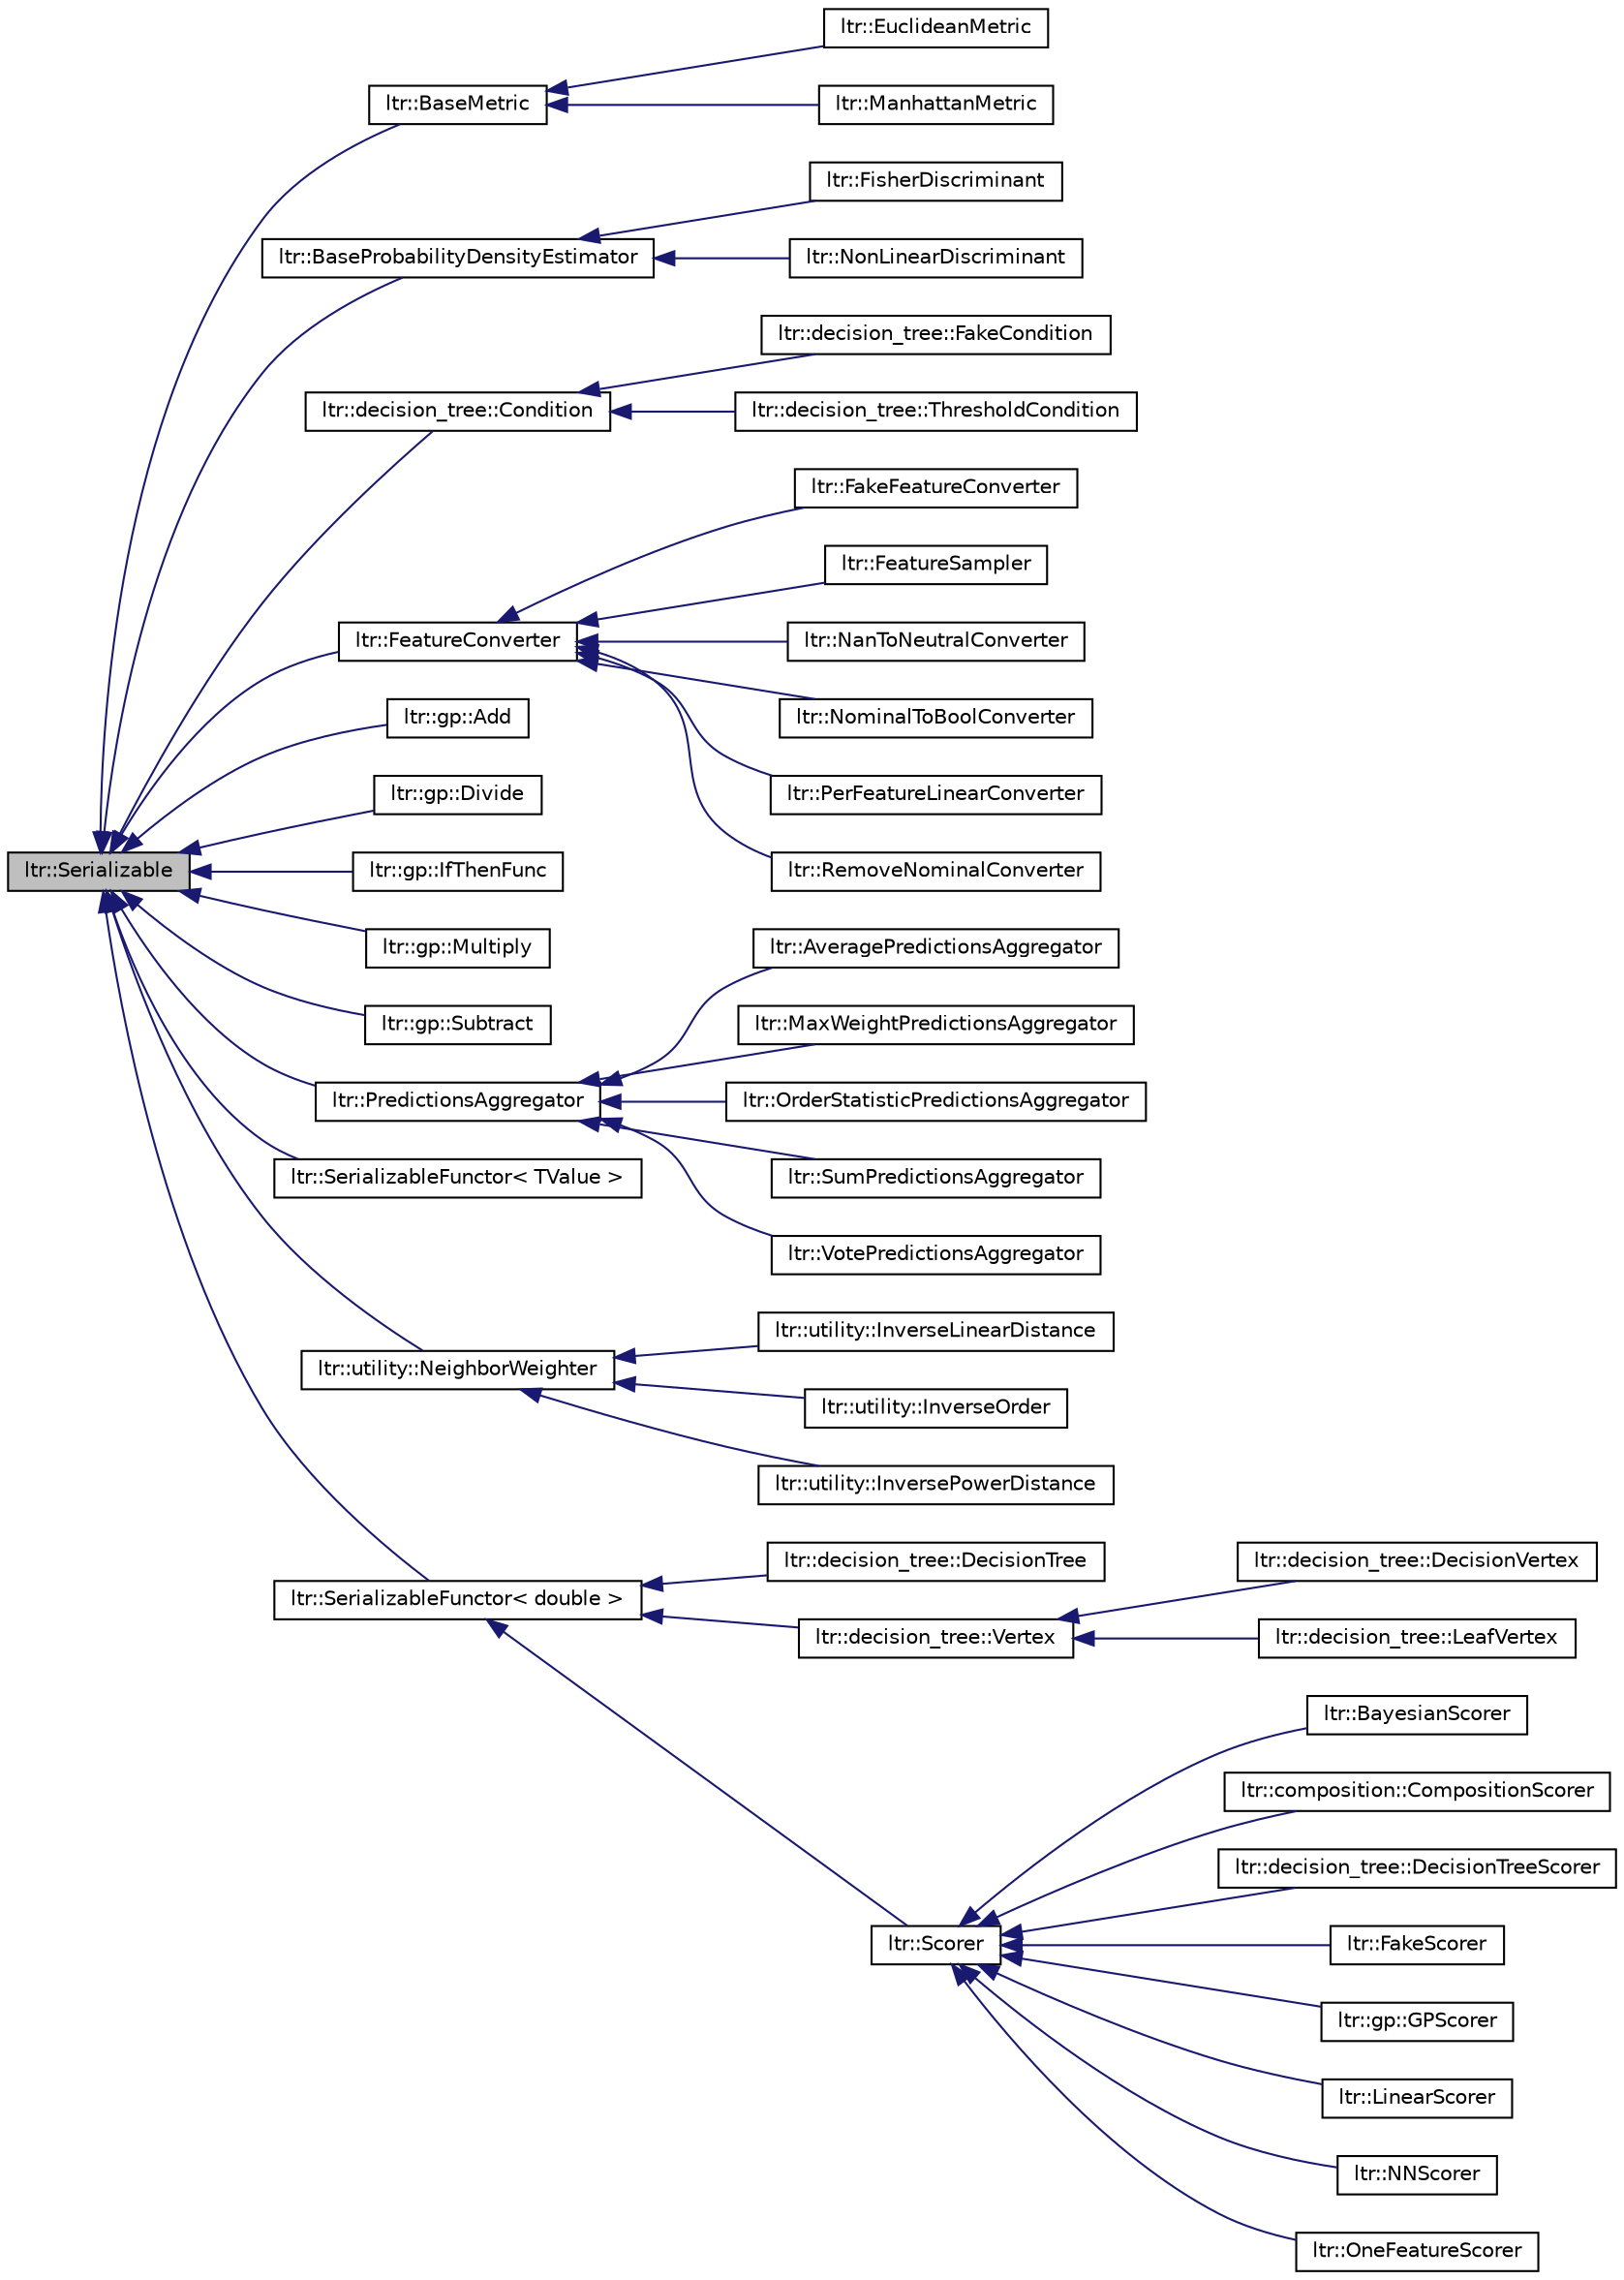 digraph G
{
  edge [fontname="Helvetica",fontsize="10",labelfontname="Helvetica",labelfontsize="10"];
  node [fontname="Helvetica",fontsize="10",shape=record];
  rankdir="LR";
  Node1 [label="ltr::Serializable",height=0.2,width=0.4,color="black", fillcolor="grey75", style="filled" fontcolor="black"];
  Node1 -> Node2 [dir="back",color="midnightblue",fontsize="10",style="solid",fontname="Helvetica"];
  Node2 [label="ltr::BaseMetric",height=0.2,width=0.4,color="black", fillcolor="white", style="filled",URL="$classltr_1_1_base_metric.html"];
  Node2 -> Node3 [dir="back",color="midnightblue",fontsize="10",style="solid",fontname="Helvetica"];
  Node3 [label="ltr::EuclideanMetric",height=0.2,width=0.4,color="black", fillcolor="white", style="filled",URL="$classltr_1_1_euclidean_metric.html"];
  Node2 -> Node4 [dir="back",color="midnightblue",fontsize="10",style="solid",fontname="Helvetica"];
  Node4 [label="ltr::ManhattanMetric",height=0.2,width=0.4,color="black", fillcolor="white", style="filled",URL="$classltr_1_1_manhattan_metric.html"];
  Node1 -> Node5 [dir="back",color="midnightblue",fontsize="10",style="solid",fontname="Helvetica"];
  Node5 [label="ltr::BaseProbabilityDensityEstimator",height=0.2,width=0.4,color="black", fillcolor="white", style="filled",URL="$classltr_1_1_base_probability_density_estimator.html",tooltip="Simple interface of the probability density estimator."];
  Node5 -> Node6 [dir="back",color="midnightblue",fontsize="10",style="solid",fontname="Helvetica"];
  Node6 [label="ltr::FisherDiscriminant",height=0.2,width=0.4,color="black", fillcolor="white", style="filled",URL="$classltr_1_1_fisher_discriminant.html",tooltip="probability density estimator that uses Fisher Linear Discriminant approach"];
  Node5 -> Node7 [dir="back",color="midnightblue",fontsize="10",style="solid",fontname="Helvetica"];
  Node7 [label="ltr::NonLinearDiscriminant",height=0.2,width=0.4,color="black", fillcolor="white", style="filled",URL="$classltr_1_1_non_linear_discriminant.html",tooltip="probability density estimator that cannot be represented as linear separator"];
  Node1 -> Node8 [dir="back",color="midnightblue",fontsize="10",style="solid",fontname="Helvetica"];
  Node8 [label="ltr::decision_tree::Condition",height=0.2,width=0.4,color="black", fillcolor="white", style="filled",URL="$classltr_1_1decision__tree_1_1_condition.html"];
  Node8 -> Node9 [dir="back",color="midnightblue",fontsize="10",style="solid",fontname="Helvetica"];
  Node9 [label="ltr::decision_tree::FakeCondition",height=0.2,width=0.4,color="black", fillcolor="white", style="filled",URL="$classltr_1_1decision__tree_1_1_fake_condition.html"];
  Node8 -> Node10 [dir="back",color="midnightblue",fontsize="10",style="solid",fontname="Helvetica"];
  Node10 [label="ltr::decision_tree::ThresholdCondition",height=0.2,width=0.4,color="black", fillcolor="white", style="filled",URL="$classltr_1_1decision__tree_1_1_threshold_condition.html"];
  Node1 -> Node11 [dir="back",color="midnightblue",fontsize="10",style="solid",fontname="Helvetica"];
  Node11 [label="ltr::FeatureConverter",height=0.2,width=0.4,color="black", fillcolor="white", style="filled",URL="$classltr_1_1_feature_converter.html",tooltip="A base class for feature converters."];
  Node11 -> Node12 [dir="back",color="midnightblue",fontsize="10",style="solid",fontname="Helvetica"];
  Node12 [label="ltr::FakeFeatureConverter",height=0.2,width=0.4,color="black", fillcolor="white", style="filled",URL="$classltr_1_1_fake_feature_converter.html"];
  Node11 -> Node13 [dir="back",color="midnightblue",fontsize="10",style="solid",fontname="Helvetica"];
  Node13 [label="ltr::FeatureSampler",height=0.2,width=0.4,color="black", fillcolor="white", style="filled",URL="$classltr_1_1_feature_sampler.html",tooltip="Samples features with specified indices."];
  Node11 -> Node14 [dir="back",color="midnightblue",fontsize="10",style="solid",fontname="Helvetica"];
  Node14 [label="ltr::NanToNeutralConverter",height=0.2,width=0.4,color="black", fillcolor="white", style="filled",URL="$classltr_1_1_nan_to_neutral_converter.html"];
  Node11 -> Node15 [dir="back",color="midnightblue",fontsize="10",style="solid",fontname="Helvetica"];
  Node15 [label="ltr::NominalToBoolConverter",height=0.2,width=0.4,color="black", fillcolor="white", style="filled",URL="$classltr_1_1_nominal_to_bool_converter.html",tooltip="Converts nominal features to boolean."];
  Node11 -> Node16 [dir="back",color="midnightblue",fontsize="10",style="solid",fontname="Helvetica"];
  Node16 [label="ltr::PerFeatureLinearConverter",height=0.2,width=0.4,color="black", fillcolor="white", style="filled",URL="$classltr_1_1_per_feature_linear_converter.html",tooltip="Perform linear transformation of each feature."];
  Node11 -> Node17 [dir="back",color="midnightblue",fontsize="10",style="solid",fontname="Helvetica"];
  Node17 [label="ltr::RemoveNominalConverter",height=0.2,width=0.4,color="black", fillcolor="white", style="filled",URL="$classltr_1_1_remove_nominal_converter.html",tooltip="Remove all nominal features."];
  Node1 -> Node18 [dir="back",color="midnightblue",fontsize="10",style="solid",fontname="Helvetica"];
  Node18 [label="ltr::gp::Add",height=0.2,width=0.4,color="black", fillcolor="white", style="filled",URL="$classltr_1_1gp_1_1_add.html",tooltip="The Puppy::Primitive implements addition functor, it is used to build Puppy::trees from..."];
  Node1 -> Node19 [dir="back",color="midnightblue",fontsize="10",style="solid",fontname="Helvetica"];
  Node19 [label="ltr::gp::Divide",height=0.2,width=0.4,color="black", fillcolor="white", style="filled",URL="$classltr_1_1gp_1_1_divide.html",tooltip="The Puppy::Primitive implements division functor, it is used to build Puppy::trees from..."];
  Node1 -> Node20 [dir="back",color="midnightblue",fontsize="10",style="solid",fontname="Helvetica"];
  Node20 [label="ltr::gp::IfThenFunc",height=0.2,width=0.4,color="black", fillcolor="white", style="filled",URL="$classltr_1_1gp_1_1_if_then_func.html",tooltip="The Puppy::Primitive implements if-then-else functor, it is used to build Puppy::trees from..."];
  Node1 -> Node21 [dir="back",color="midnightblue",fontsize="10",style="solid",fontname="Helvetica"];
  Node21 [label="ltr::gp::Multiply",height=0.2,width=0.4,color="black", fillcolor="white", style="filled",URL="$classltr_1_1gp_1_1_multiply.html",tooltip="The Puppy::Primitive implements multiplication functor, it is used to build Puppy::trees from..."];
  Node1 -> Node22 [dir="back",color="midnightblue",fontsize="10",style="solid",fontname="Helvetica"];
  Node22 [label="ltr::gp::Subtract",height=0.2,width=0.4,color="black", fillcolor="white", style="filled",URL="$classltr_1_1gp_1_1_subtract.html",tooltip="The Puppy::Primitive implements subtraction functor, it is used to build Puppy::trees from..."];
  Node1 -> Node23 [dir="back",color="midnightblue",fontsize="10",style="solid",fontname="Helvetica"];
  Node23 [label="ltr::PredictionsAggregator",height=0.2,width=0.4,color="black", fillcolor="white", style="filled",URL="$classltr_1_1_predictions_aggregator.html"];
  Node23 -> Node24 [dir="back",color="midnightblue",fontsize="10",style="solid",fontname="Helvetica"];
  Node24 [label="ltr::AveragePredictionsAggregator",height=0.2,width=0.4,color="black", fillcolor="white", style="filled",URL="$classltr_1_1_average_predictions_aggregator.html"];
  Node23 -> Node25 [dir="back",color="midnightblue",fontsize="10",style="solid",fontname="Helvetica"];
  Node25 [label="ltr::MaxWeightPredictionsAggregator",height=0.2,width=0.4,color="black", fillcolor="white", style="filled",URL="$classltr_1_1_max_weight_predictions_aggregator.html"];
  Node23 -> Node26 [dir="back",color="midnightblue",fontsize="10",style="solid",fontname="Helvetica"];
  Node26 [label="ltr::OrderStatisticPredictionsAggregator",height=0.2,width=0.4,color="black", fillcolor="white", style="filled",URL="$classltr_1_1_order_statistic_predictions_aggregator.html"];
  Node23 -> Node27 [dir="back",color="midnightblue",fontsize="10",style="solid",fontname="Helvetica"];
  Node27 [label="ltr::SumPredictionsAggregator",height=0.2,width=0.4,color="black", fillcolor="white", style="filled",URL="$classltr_1_1_sum_predictions_aggregator.html"];
  Node23 -> Node28 [dir="back",color="midnightblue",fontsize="10",style="solid",fontname="Helvetica"];
  Node28 [label="ltr::VotePredictionsAggregator",height=0.2,width=0.4,color="black", fillcolor="white", style="filled",URL="$classltr_1_1_vote_predictions_aggregator.html"];
  Node1 -> Node29 [dir="back",color="midnightblue",fontsize="10",style="solid",fontname="Helvetica"];
  Node29 [label="ltr::SerializableFunctor\< TValue \>",height=0.2,width=0.4,color="black", fillcolor="white", style="filled",URL="$classltr_1_1_serializable_functor.html"];
  Node1 -> Node30 [dir="back",color="midnightblue",fontsize="10",style="solid",fontname="Helvetica"];
  Node30 [label="ltr::utility::NeighborWeighter",height=0.2,width=0.4,color="black", fillcolor="white", style="filled",URL="$classltr_1_1utility_1_1_neighbor_weighter.html"];
  Node30 -> Node31 [dir="back",color="midnightblue",fontsize="10",style="solid",fontname="Helvetica"];
  Node31 [label="ltr::utility::InverseLinearDistance",height=0.2,width=0.4,color="black", fillcolor="white", style="filled",URL="$classltr_1_1utility_1_1_inverse_linear_distance.html"];
  Node30 -> Node32 [dir="back",color="midnightblue",fontsize="10",style="solid",fontname="Helvetica"];
  Node32 [label="ltr::utility::InverseOrder",height=0.2,width=0.4,color="black", fillcolor="white", style="filled",URL="$classltr_1_1utility_1_1_inverse_order.html"];
  Node30 -> Node33 [dir="back",color="midnightblue",fontsize="10",style="solid",fontname="Helvetica"];
  Node33 [label="ltr::utility::InversePowerDistance",height=0.2,width=0.4,color="black", fillcolor="white", style="filled",URL="$classltr_1_1utility_1_1_inverse_power_distance.html"];
  Node1 -> Node34 [dir="back",color="midnightblue",fontsize="10",style="solid",fontname="Helvetica"];
  Node34 [label="ltr::SerializableFunctor\< double \>",height=0.2,width=0.4,color="black", fillcolor="white", style="filled",URL="$classltr_1_1_serializable_functor.html"];
  Node34 -> Node35 [dir="back",color="midnightblue",fontsize="10",style="solid",fontname="Helvetica"];
  Node35 [label="ltr::decision_tree::DecisionTree",height=0.2,width=0.4,color="black", fillcolor="white", style="filled",URL="$classltr_1_1decision__tree_1_1_decision_tree.html"];
  Node34 -> Node36 [dir="back",color="midnightblue",fontsize="10",style="solid",fontname="Helvetica"];
  Node36 [label="ltr::decision_tree::Vertex",height=0.2,width=0.4,color="black", fillcolor="white", style="filled",URL="$classltr_1_1decision__tree_1_1_vertex.html"];
  Node36 -> Node37 [dir="back",color="midnightblue",fontsize="10",style="solid",fontname="Helvetica"];
  Node37 [label="ltr::decision_tree::DecisionVertex",height=0.2,width=0.4,color="black", fillcolor="white", style="filled",URL="$classltr_1_1decision__tree_1_1_decision_vertex.html"];
  Node36 -> Node38 [dir="back",color="midnightblue",fontsize="10",style="solid",fontname="Helvetica"];
  Node38 [label="ltr::decision_tree::LeafVertex",height=0.2,width=0.4,color="black", fillcolor="white", style="filled",URL="$classltr_1_1decision__tree_1_1_leaf_vertex.html"];
  Node34 -> Node39 [dir="back",color="midnightblue",fontsize="10",style="solid",fontname="Helvetica"];
  Node39 [label="ltr::Scorer",height=0.2,width=0.4,color="black", fillcolor="white", style="filled",URL="$classltr_1_1_scorer.html"];
  Node39 -> Node40 [dir="back",color="midnightblue",fontsize="10",style="solid",fontname="Helvetica"];
  Node40 [label="ltr::BayesianScorer",height=0.2,width=0.4,color="black", fillcolor="white", style="filled",URL="$classltr_1_1_bayesian_scorer.html"];
  Node39 -> Node41 [dir="back",color="midnightblue",fontsize="10",style="solid",fontname="Helvetica"];
  Node41 [label="ltr::composition::CompositionScorer",height=0.2,width=0.4,color="black", fillcolor="white", style="filled",URL="$classltr_1_1composition_1_1_composition_scorer.html"];
  Node39 -> Node42 [dir="back",color="midnightblue",fontsize="10",style="solid",fontname="Helvetica"];
  Node42 [label="ltr::decision_tree::DecisionTreeScorer",height=0.2,width=0.4,color="black", fillcolor="white", style="filled",URL="$classltr_1_1decision__tree_1_1_decision_tree_scorer.html"];
  Node39 -> Node43 [dir="back",color="midnightblue",fontsize="10",style="solid",fontname="Helvetica"];
  Node43 [label="ltr::FakeScorer",height=0.2,width=0.4,color="black", fillcolor="white", style="filled",URL="$classltr_1_1_fake_scorer.html"];
  Node39 -> Node44 [dir="back",color="midnightblue",fontsize="10",style="solid",fontname="Helvetica"];
  Node44 [label="ltr::gp::GPScorer",height=0.2,width=0.4,color="black", fillcolor="white", style="filled",URL="$classltr_1_1gp_1_1_g_p_scorer.html",tooltip="The class prepresent Scorer for GPLearner. It contains the last population of genetic programming&#39;s e..."];
  Node39 -> Node45 [dir="back",color="midnightblue",fontsize="10",style="solid",fontname="Helvetica"];
  Node45 [label="ltr::LinearScorer",height=0.2,width=0.4,color="black", fillcolor="white", style="filled",URL="$classltr_1_1_linear_scorer.html"];
  Node39 -> Node46 [dir="back",color="midnightblue",fontsize="10",style="solid",fontname="Helvetica"];
  Node46 [label="ltr::NNScorer",height=0.2,width=0.4,color="black", fillcolor="white", style="filled",URL="$classltr_1_1_n_n_scorer.html",tooltip="The class prepresents Scorer for NNLearner. It contains the learning data set, pointers to aggregator..."];
  Node39 -> Node47 [dir="back",color="midnightblue",fontsize="10",style="solid",fontname="Helvetica"];
  Node47 [label="ltr::OneFeatureScorer",height=0.2,width=0.4,color="black", fillcolor="white", style="filled",URL="$classltr_1_1_one_feature_scorer.html"];
}
